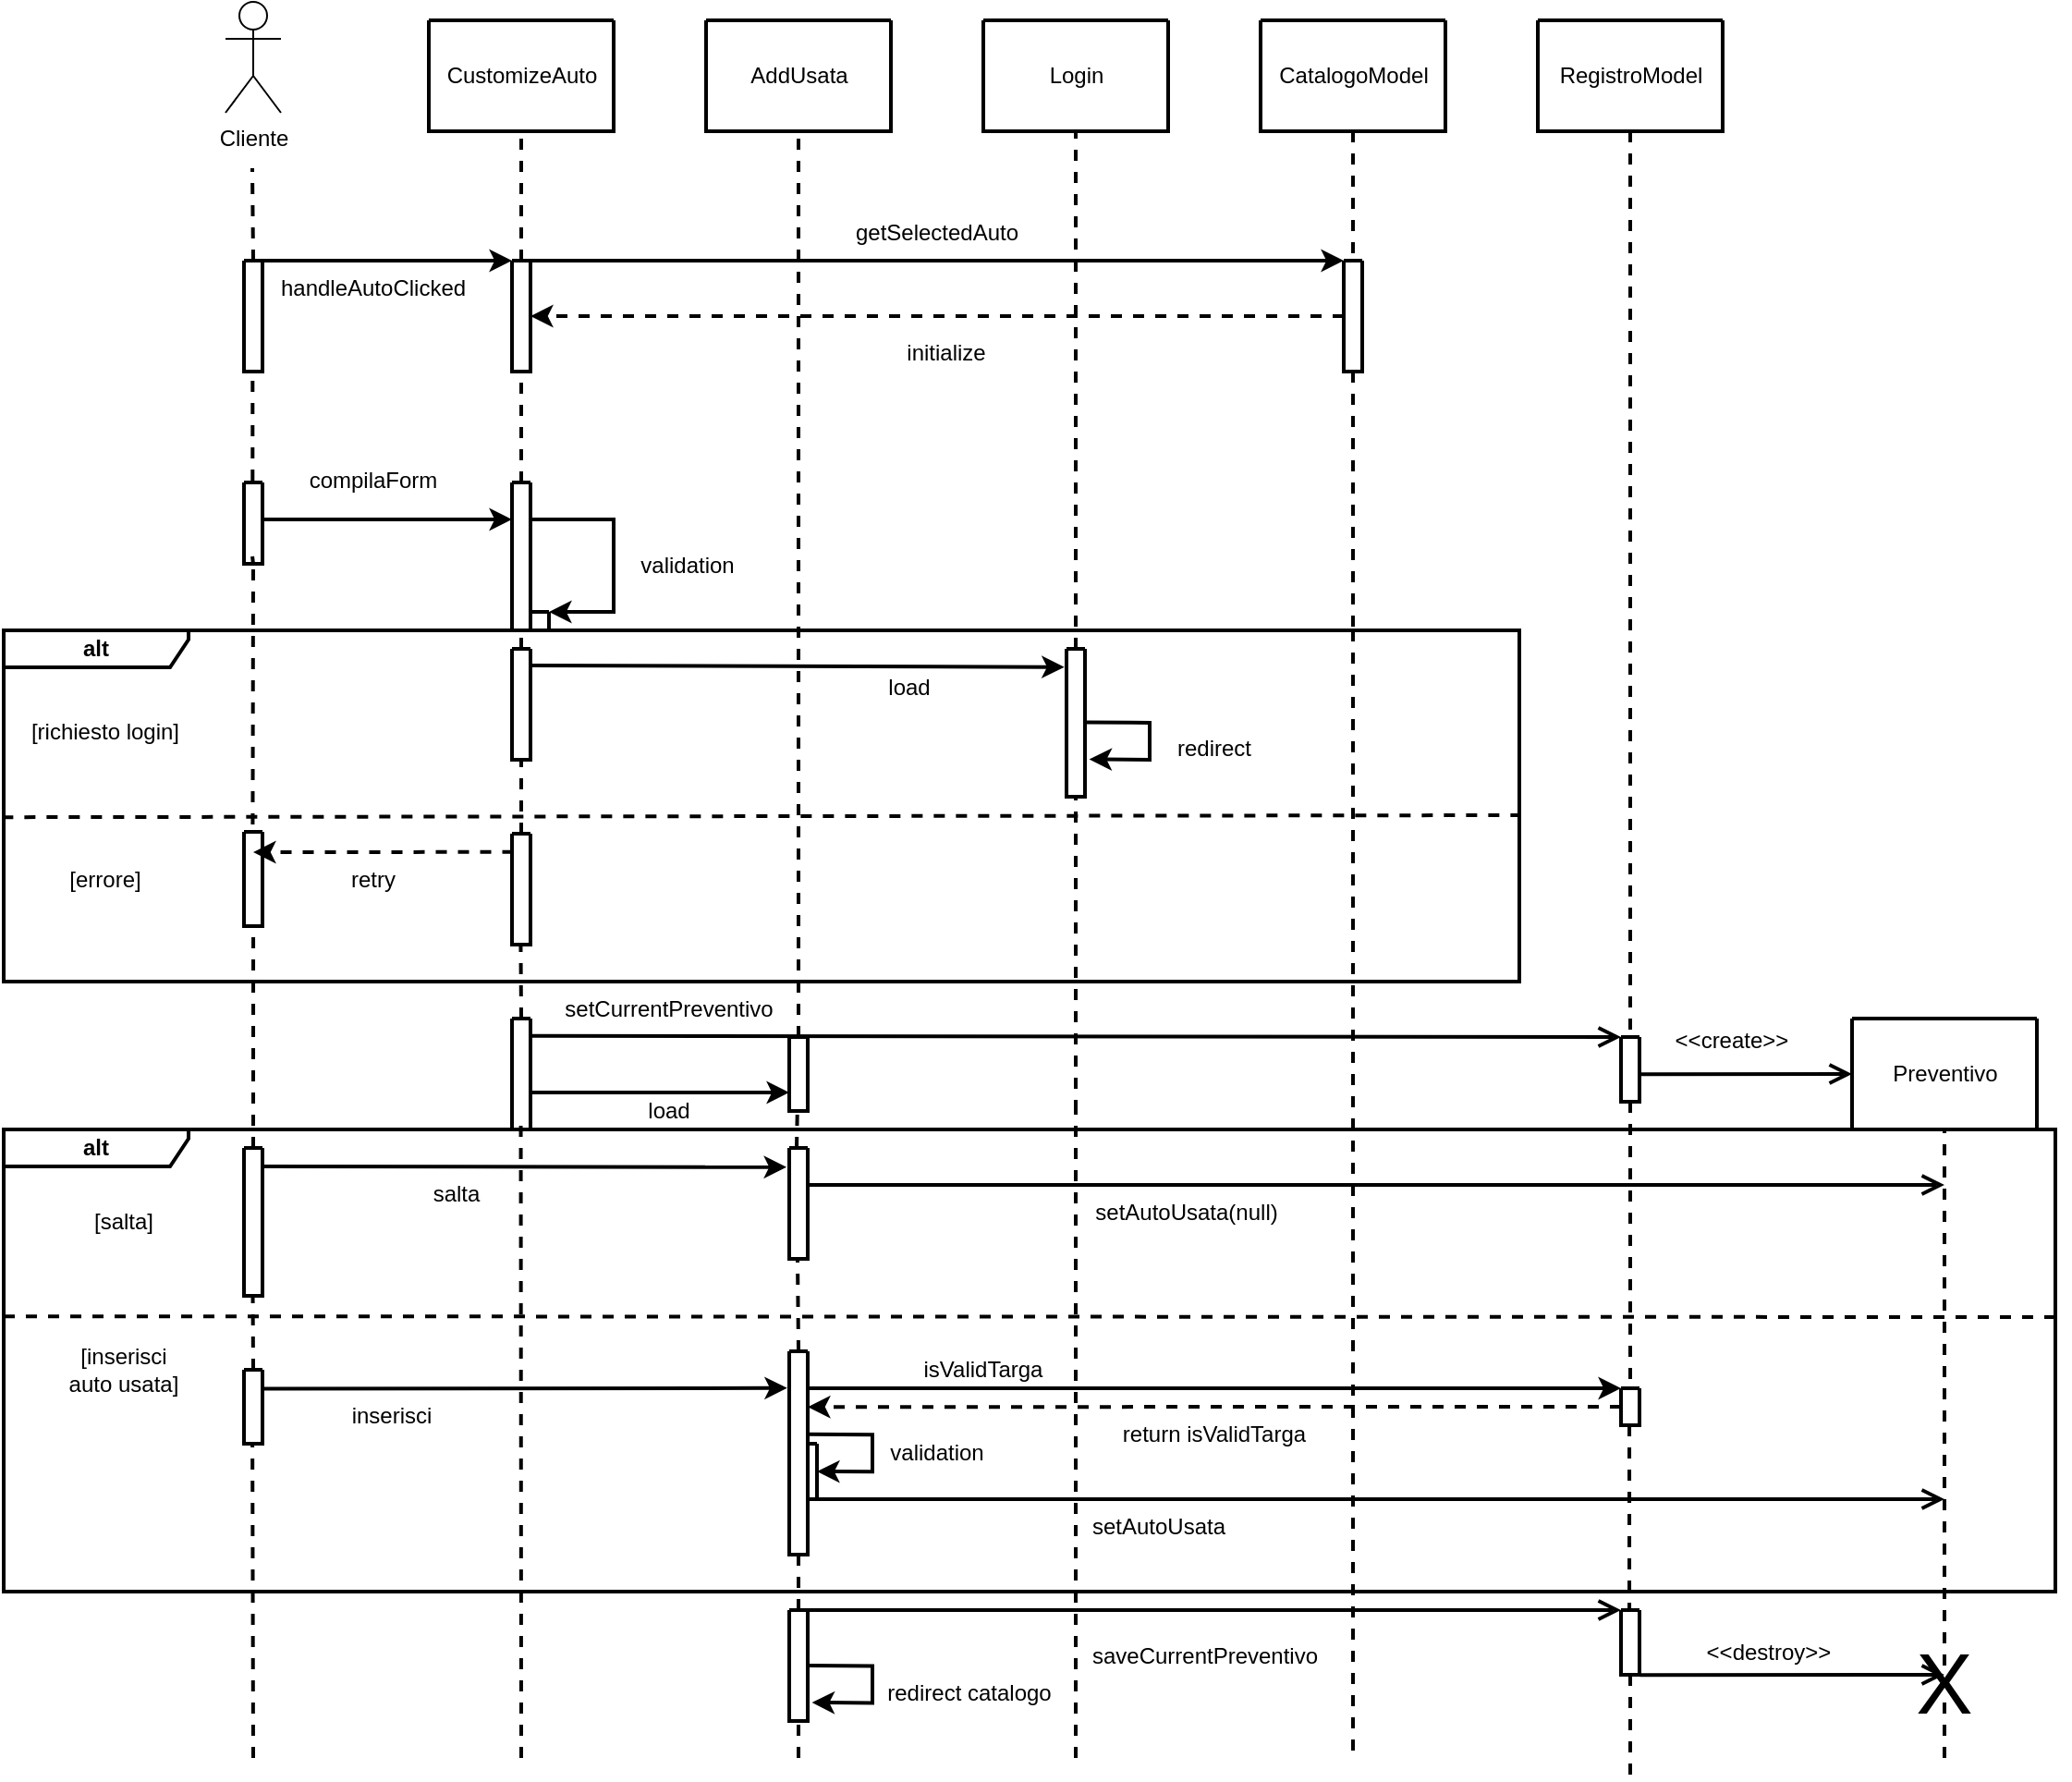 <mxfile version="20.5.3" type="embed"><diagram id="ERxrzM34JgP0kjhDalQf" name="Page-1"><mxGraphModel dx="760" dy="394" grid="1" gridSize="10" guides="1" tooltips="1" connect="1" arrows="1" fold="1" page="0" pageScale="1" pageWidth="827" pageHeight="1169" math="0" shadow="0"><root><mxCell id="0"/><mxCell id="1" parent="0"/><mxCell id="461" value="&lt;b&gt;alt&lt;/b&gt;" style="shape=umlFrame;whiteSpace=wrap;html=1;labelBackgroundColor=none;strokeWidth=2;fillColor=none;width=100;height=20;" parent="1" vertex="1"><mxGeometry x="-200" y="660" width="1110" height="250" as="geometry"/></mxCell><mxCell id="379" value="&lt;b&gt;alt&lt;/b&gt;" style="shape=umlFrame;whiteSpace=wrap;html=1;labelBackgroundColor=none;strokeWidth=2;fillColor=none;width=100;height=20;" parent="1" vertex="1"><mxGeometry x="-200" y="390" width="820" height="190" as="geometry"/></mxCell><mxCell id="224" value="Cliente" style="shape=umlActor;verticalLabelPosition=bottom;verticalAlign=top;html=1;outlineConnect=0;" parent="1" vertex="1"><mxGeometry x="-80" y="50" width="30" height="60" as="geometry"/></mxCell><mxCell id="225" value="" style="endArrow=none;html=1;rounded=0;strokeWidth=2;exitX=0.5;exitY=0;exitDx=0;exitDy=0;dashed=1;" parent="1" edge="1" source="402"><mxGeometry width="50" height="50" relative="1" as="geometry"><mxPoint x="-65.269" y="170" as="sourcePoint"/><mxPoint x="-65.5" y="140" as="targetPoint"/></mxGeometry></mxCell><mxCell id="228" value="" style="swimlane;startSize=0;strokeWidth=2;" parent="1" vertex="1"><mxGeometry x="30" y="60" width="100" height="60" as="geometry"/></mxCell><mxCell id="230" value="CustomizeAuto" style="text;html=1;align=center;verticalAlign=middle;resizable=0;points=[];autosize=1;strokeColor=none;fillColor=none;" parent="228" vertex="1"><mxGeometry y="15" width="100" height="30" as="geometry"/></mxCell><mxCell id="231" value="" style="swimlane;startSize=0;strokeWidth=2;" parent="1" vertex="1"><mxGeometry x="180" y="60" width="100" height="60" as="geometry"/></mxCell><mxCell id="232" value="AddUsata" style="text;html=1;align=center;verticalAlign=middle;resizable=0;points=[];autosize=1;strokeColor=none;fillColor=none;" parent="231" vertex="1"><mxGeometry x="10" y="15" width="80" height="30" as="geometry"/></mxCell><mxCell id="234" value="" style="endArrow=classic;html=1;rounded=0;strokeWidth=2;entryX=0;entryY=0;entryDx=0;entryDy=0;" parent="1" target="266" edge="1"><mxGeometry width="50" height="50" relative="1" as="geometry"><mxPoint x="-60" y="190" as="sourcePoint"/><mxPoint x="80" y="190" as="targetPoint"/></mxGeometry></mxCell><mxCell id="237" value="handleAutoClicked" style="text;html=1;strokeColor=none;fillColor=none;align=center;verticalAlign=middle;whiteSpace=wrap;rounded=0;labelBackgroundColor=none;strokeWidth=2;" parent="1" vertex="1"><mxGeometry x="-30" y="190" width="60" height="30" as="geometry"/></mxCell><mxCell id="299" style="edgeStyle=orthogonalEdgeStyle;rounded=0;orthogonalLoop=1;jettySize=auto;html=1;exitX=1;exitY=0;exitDx=0;exitDy=0;strokeWidth=2;endArrow=classic;endFill=1;entryX=0;entryY=0;entryDx=0;entryDy=0;" parent="1" source="266" target="298" edge="1"><mxGeometry relative="1" as="geometry"><Array as="points"><mxPoint x="300" y="190"/><mxPoint x="300" y="190"/></Array></mxGeometry></mxCell><mxCell id="266" value="" style="swimlane;startSize=0;labelBackgroundColor=none;strokeWidth=2;" parent="1" vertex="1"><mxGeometry x="75" y="190" width="10" height="60" as="geometry"/></mxCell><mxCell id="267" value="" style="endArrow=none;html=1;rounded=0;strokeWidth=2;entryX=0.5;entryY=1;entryDx=0;entryDy=0;exitX=0.5;exitY=0;exitDx=0;exitDy=0;dashed=1;" parent="1" target="228" edge="1" source="266"><mxGeometry width="50" height="50" relative="1" as="geometry"><mxPoint x="80" y="170" as="sourcePoint"/><mxPoint x="79.76" y="150" as="targetPoint"/></mxGeometry></mxCell><mxCell id="269" value="" style="endArrow=none;html=1;rounded=0;strokeWidth=2;dashed=1;entryX=0.5;entryY=1;entryDx=0;entryDy=0;exitX=0.5;exitY=0;exitDx=0;exitDy=0;" parent="1" source="456" target="231" edge="1"><mxGeometry width="50" height="50" relative="1" as="geometry"><mxPoint x="230" y="560" as="sourcePoint"/><mxPoint x="229.69" y="150.0" as="targetPoint"/></mxGeometry></mxCell><mxCell id="271" value="" style="endArrow=none;dashed=1;html=1;rounded=0;entryX=0.5;entryY=1;entryDx=0;entryDy=0;strokeWidth=2;" parent="1" target="399" edge="1"><mxGeometry width="50" height="50" relative="1" as="geometry"><mxPoint x="80" y="400" as="sourcePoint"/><mxPoint x="120" y="290" as="targetPoint"/><Array as="points"><mxPoint x="80" y="400"/></Array></mxGeometry></mxCell><mxCell id="274" value="" style="endArrow=none;dashed=1;html=1;rounded=0;exitX=0.622;exitY=0;exitDx=0;exitDy=0;exitPerimeter=0;strokeWidth=2;entryX=0.5;entryY=1;entryDx=0;entryDy=0;" parent="1" target="403" edge="1"><mxGeometry width="50" height="50" relative="1" as="geometry"><mxPoint x="-65.48" y="350" as="sourcePoint"/><mxPoint x="-65" y="170" as="targetPoint"/></mxGeometry></mxCell><mxCell id="275" value="" style="endArrow=none;dashed=1;html=1;rounded=0;entryX=0.5;entryY=1;entryDx=0;entryDy=0;strokeWidth=2;" parent="1" target="403" edge="1"><mxGeometry width="50" height="50" relative="1" as="geometry"><mxPoint x="-65.28" y="495" as="sourcePoint"/><mxPoint x="-65.48" y="355" as="targetPoint"/></mxGeometry></mxCell><mxCell id="288" value="" style="swimlane;startSize=0;strokeWidth=2;" parent="1" vertex="1"><mxGeometry x="330" y="60" width="100" height="60" as="geometry"/></mxCell><mxCell id="289" value="Login" style="text;html=1;align=center;verticalAlign=middle;resizable=0;points=[];autosize=1;strokeColor=none;fillColor=none;" parent="288" vertex="1"><mxGeometry x="25" y="15" width="50" height="30" as="geometry"/></mxCell><mxCell id="297" style="edgeStyle=orthogonalEdgeStyle;rounded=0;orthogonalLoop=1;jettySize=auto;html=1;endArrow=none;endFill=0;dashed=1;strokeWidth=2;startArrow=none;" parent="1" edge="1"><mxGeometry relative="1" as="geometry"><mxPoint x="530" y="1000" as="targetPoint"/><mxPoint x="530" y="390" as="sourcePoint"/></mxGeometry></mxCell><mxCell id="290" value="" style="swimlane;startSize=0;strokeWidth=2;" parent="1" vertex="1"><mxGeometry x="480" y="60" width="100" height="60" as="geometry"/></mxCell><mxCell id="291" value="CatalogoModel" style="text;html=1;align=center;verticalAlign=middle;resizable=0;points=[];autosize=1;strokeColor=none;fillColor=none;" parent="290" vertex="1"><mxGeometry y="15" width="100" height="30" as="geometry"/></mxCell><mxCell id="298" value="" style="swimlane;startSize=0;labelBackgroundColor=none;strokeWidth=2;" parent="1" vertex="1"><mxGeometry x="525" y="190" width="10" height="60" as="geometry"/></mxCell><mxCell id="302" value="" style="edgeStyle=orthogonalEdgeStyle;rounded=0;orthogonalLoop=1;jettySize=auto;html=1;endArrow=none;endFill=0;dashed=1;strokeWidth=2;" parent="1" source="290" target="298" edge="1"><mxGeometry relative="1" as="geometry"><mxPoint x="530" y="150" as="sourcePoint"/><mxPoint x="530" y="480" as="targetPoint"/></mxGeometry></mxCell><mxCell id="311" style="edgeStyle=orthogonalEdgeStyle;rounded=0;orthogonalLoop=1;jettySize=auto;html=1;exitX=1;exitY=0.25;exitDx=0;exitDy=0;dashed=1;strokeWidth=2;endArrow=classic;endFill=1;" parent="1" edge="1"><mxGeometry relative="1" as="geometry"><mxPoint x="525" y="220" as="sourcePoint"/><mxPoint x="85" y="220" as="targetPoint"/></mxGeometry></mxCell><mxCell id="320" value="getSelectedAuto" style="text;html=1;strokeColor=none;fillColor=none;align=center;verticalAlign=middle;whiteSpace=wrap;rounded=0;labelBackgroundColor=none;strokeWidth=2;" parent="1" vertex="1"><mxGeometry x="275" y="160" width="60" height="30" as="geometry"/></mxCell><mxCell id="321" value="initialize" style="text;html=1;strokeColor=none;fillColor=none;align=center;verticalAlign=middle;whiteSpace=wrap;rounded=0;labelBackgroundColor=none;strokeWidth=2;" parent="1" vertex="1"><mxGeometry x="250" y="230" width="120" height="20" as="geometry"/></mxCell><mxCell id="324" value="" style="endArrow=classic;html=1;rounded=0;strokeWidth=2;entryX=0;entryY=0.25;entryDx=0;entryDy=0;" parent="1" edge="1" target="399"><mxGeometry width="50" height="50" relative="1" as="geometry"><mxPoint x="-60" y="330" as="sourcePoint"/><mxPoint x="80" y="330" as="targetPoint"/></mxGeometry></mxCell><mxCell id="325" value="compilaForm" style="text;html=1;strokeColor=none;fillColor=none;align=center;verticalAlign=middle;whiteSpace=wrap;rounded=0;labelBackgroundColor=none;strokeWidth=2;" parent="1" vertex="1"><mxGeometry x="-30" y="294" width="60" height="30" as="geometry"/></mxCell><mxCell id="357" value="" style="endArrow=none;html=1;rounded=0;strokeWidth=2;dashed=1;entryX=0.5;entryY=1;entryDx=0;entryDy=0;startArrow=none;" parent="1" source="439" target="288" edge="1"><mxGeometry width="50" height="50" relative="1" as="geometry"><mxPoint x="380" y="650" as="sourcePoint"/><mxPoint x="379.52" y="150" as="targetPoint"/></mxGeometry></mxCell><mxCell id="376" value="" style="endArrow=classic;html=1;rounded=0;strokeWidth=2;entryX=1;entryY=0;entryDx=0;entryDy=0;exitX=1;exitY=0.25;exitDx=0;exitDy=0;" parent="1" edge="1" target="502" source="399"><mxGeometry width="50" height="50" relative="1" as="geometry"><mxPoint x="90" y="330" as="sourcePoint"/><mxPoint x="100" y="380" as="targetPoint"/><Array as="points"><mxPoint x="130" y="330"/><mxPoint x="130" y="380"/></Array></mxGeometry></mxCell><mxCell id="377" value="validation" style="text;html=1;strokeColor=none;fillColor=none;align=center;verticalAlign=middle;whiteSpace=wrap;rounded=0;labelBackgroundColor=none;strokeWidth=2;" parent="1" vertex="1"><mxGeometry x="110" y="340" width="120" height="30" as="geometry"/></mxCell><mxCell id="380" value="" style="endArrow=none;html=1;rounded=0;dashed=1;strokeWidth=2;exitX=-0.001;exitY=0.532;exitDx=0;exitDy=0;exitPerimeter=0;" parent="1" source="379" edge="1"><mxGeometry width="50" height="50" relative="1" as="geometry"><mxPoint x="368.44" y="310" as="sourcePoint"/><mxPoint x="620" y="490" as="targetPoint"/></mxGeometry></mxCell><mxCell id="382" value="[errore]" style="text;html=1;strokeColor=none;fillColor=none;align=center;verticalAlign=middle;whiteSpace=wrap;rounded=0;labelBackgroundColor=none;strokeWidth=2;" parent="1" vertex="1"><mxGeometry x="-180" y="524.5" width="70" as="geometry"/></mxCell><mxCell id="383" value="" style="endArrow=classic;html=1;rounded=0;dashed=1;strokeWidth=2;exitX=0.076;exitY=0.165;exitDx=0;exitDy=0;exitPerimeter=0;" parent="1" source="407" edge="1"><mxGeometry width="50" height="50" relative="1" as="geometry"><mxPoint x="85" y="510" as="sourcePoint"/><mxPoint x="-65" y="510" as="targetPoint"/></mxGeometry></mxCell><mxCell id="384" value="retry" style="text;html=1;strokeColor=none;fillColor=none;align=center;verticalAlign=middle;whiteSpace=wrap;rounded=0;labelBackgroundColor=none;strokeWidth=2;" parent="1" vertex="1"><mxGeometry x="-30" y="509.5" width="60" height="30" as="geometry"/></mxCell><mxCell id="386" value="[richiesto login]" style="text;html=1;strokeColor=none;fillColor=none;align=center;verticalAlign=middle;whiteSpace=wrap;rounded=0;labelBackgroundColor=none;strokeWidth=2;" parent="1" vertex="1"><mxGeometry x="-190" y="433" width="90" height="24" as="geometry"/></mxCell><mxCell id="398" value="" style="swimlane;startSize=0;labelBackgroundColor=none;strokeWidth=2;" parent="1" vertex="1"><mxGeometry x="75" y="400" width="10" height="60" as="geometry"/></mxCell><mxCell id="399" value="" style="swimlane;startSize=0;labelBackgroundColor=none;strokeWidth=2;" parent="1" vertex="1"><mxGeometry x="75" y="310" width="10" height="80" as="geometry"/></mxCell><mxCell id="401" value="" style="endArrow=none;dashed=1;html=1;rounded=0;exitX=0.5;exitY=0;exitDx=0;exitDy=0;strokeWidth=2;entryX=0.5;entryY=1;entryDx=0;entryDy=0;" parent="1" source="399" target="266" edge="1"><mxGeometry width="50" height="50" relative="1" as="geometry"><mxPoint x="-55.48" y="360" as="sourcePoint"/><mxPoint x="-55" y="180" as="targetPoint"/></mxGeometry></mxCell><mxCell id="402" value="" style="swimlane;startSize=0;labelBackgroundColor=none;strokeWidth=2;" parent="1" vertex="1"><mxGeometry x="-70" y="190" width="10" height="60" as="geometry"/></mxCell><mxCell id="403" value="" style="swimlane;startSize=0;labelBackgroundColor=none;strokeWidth=2;" parent="1" vertex="1"><mxGeometry x="-70" y="310" width="10" height="44" as="geometry"/></mxCell><mxCell id="404" value="" style="endArrow=none;dashed=1;html=1;rounded=0;exitX=0.5;exitY=0;exitDx=0;exitDy=0;strokeWidth=2;entryX=0.5;entryY=1;entryDx=0;entryDy=0;" parent="1" edge="1"><mxGeometry width="50" height="50" relative="1" as="geometry"><mxPoint x="-65.34" y="309" as="sourcePoint"/><mxPoint x="-65.34" y="249" as="targetPoint"/></mxGeometry></mxCell><mxCell id="406" value="" style="endArrow=none;dashed=1;html=1;rounded=0;entryX=0.5;entryY=1;entryDx=0;entryDy=0;strokeWidth=2;" parent="1" target="398" edge="1"><mxGeometry width="50" height="50" relative="1" as="geometry"><mxPoint x="80" y="500" as="sourcePoint"/><mxPoint x="-55" y="364" as="targetPoint"/></mxGeometry></mxCell><mxCell id="407" value="" style="swimlane;startSize=0;labelBackgroundColor=none;strokeWidth=2;" parent="1" vertex="1"><mxGeometry x="75" y="500" width="10" height="60" as="geometry"/></mxCell><mxCell id="417" value="" style="endArrow=none;dashed=1;html=1;rounded=0;entryX=0.5;entryY=1;entryDx=0;entryDy=0;strokeWidth=2;startArrow=none;exitX=0.5;exitY=0;exitDx=0;exitDy=0;" parent="1" source="436" edge="1"><mxGeometry width="50" height="50" relative="1" as="geometry"><mxPoint x="80" y="960" as="sourcePoint"/><mxPoint x="79.72" y="560" as="targetPoint"/></mxGeometry></mxCell><mxCell id="422" value="" style="edgeStyle=orthogonalEdgeStyle;rounded=0;orthogonalLoop=1;jettySize=auto;html=1;endArrow=none;endFill=0;dashed=1;strokeWidth=2;startArrow=none;" parent="1" source="298" edge="1"><mxGeometry relative="1" as="geometry"><mxPoint x="530" y="250" as="sourcePoint"/><mxPoint x="530" y="389" as="targetPoint"/></mxGeometry></mxCell><mxCell id="427" value="" style="endArrow=classic;html=1;rounded=0;strokeWidth=2;exitX=1.133;exitY=0.391;exitDx=0;exitDy=0;exitPerimeter=0;entryX=1.229;entryY=0.999;entryDx=0;entryDy=0;entryPerimeter=0;" parent="1" edge="1"><mxGeometry width="50" height="50" relative="1" as="geometry"><mxPoint x="235.0" y="950" as="sourcePoint"/><mxPoint x="237.29" y="969.98" as="targetPoint"/><Array as="points"><mxPoint x="270" y="950.26"/><mxPoint x="270" y="970.26"/></Array></mxGeometry></mxCell><mxCell id="428" value="" style="endArrow=none;html=1;rounded=0;strokeWidth=2;dashed=1;" parent="1" edge="1"><mxGeometry width="50" height="50" relative="1" as="geometry"><mxPoint x="380" y="1000" as="sourcePoint"/><mxPoint x="380" y="650" as="targetPoint"/><Array as="points"/></mxGeometry></mxCell><mxCell id="430" value="" style="swimlane;startSize=0;strokeWidth=2;" parent="1" vertex="1"><mxGeometry x="630" y="60" width="100" height="60" as="geometry"/></mxCell><mxCell id="431" value="RegistroModel" style="text;html=1;align=center;verticalAlign=middle;resizable=0;points=[];autosize=1;strokeColor=none;fillColor=none;" parent="430" vertex="1"><mxGeometry y="15" width="100" height="30" as="geometry"/></mxCell><mxCell id="436" value="" style="swimlane;startSize=0;labelBackgroundColor=none;strokeWidth=2;" parent="1" vertex="1"><mxGeometry x="75" y="600" width="10" height="60" as="geometry"/></mxCell><mxCell id="437" value="" style="endArrow=classic;html=1;rounded=0;strokeWidth=2;entryX=-0.115;entryY=0.123;entryDx=0;entryDy=0;entryPerimeter=0;" parent="1" edge="1" target="439"><mxGeometry width="50" height="50" relative="1" as="geometry"><mxPoint x="85" y="409" as="sourcePoint"/><mxPoint x="380" y="410" as="targetPoint"/></mxGeometry></mxCell><mxCell id="438" value="load" style="text;html=1;strokeColor=none;fillColor=none;align=center;verticalAlign=middle;whiteSpace=wrap;rounded=0;labelBackgroundColor=none;strokeWidth=2;" parent="1" vertex="1"><mxGeometry x="245" y="409" width="90" height="24" as="geometry"/></mxCell><mxCell id="439" value="" style="swimlane;startSize=0;labelBackgroundColor=none;strokeWidth=2;" parent="1" vertex="1"><mxGeometry x="375" y="400" width="10" height="80" as="geometry"/></mxCell><mxCell id="440" value="" style="endArrow=none;html=1;rounded=0;strokeWidth=2;dashed=1;entryX=0.5;entryY=1;entryDx=0;entryDy=0;" parent="1" target="439" edge="1"><mxGeometry width="50" height="50" relative="1" as="geometry"><mxPoint x="380" y="650" as="sourcePoint"/><mxPoint x="380" y="120" as="targetPoint"/></mxGeometry></mxCell><mxCell id="441" value="redirect" style="text;html=1;strokeColor=none;fillColor=none;align=center;verticalAlign=middle;whiteSpace=wrap;rounded=0;labelBackgroundColor=none;strokeWidth=2;" parent="1" vertex="1"><mxGeometry x="420" y="448" width="70" height="12" as="geometry"/></mxCell><mxCell id="443" value="" style="swimlane;startSize=0;labelBackgroundColor=none;strokeWidth=2;" parent="1" vertex="1"><mxGeometry x="-70" y="499" width="10" height="51" as="geometry"/></mxCell><mxCell id="444" value="" style="endArrow=none;dashed=1;html=1;rounded=0;entryX=0.5;entryY=1;entryDx=0;entryDy=0;strokeWidth=2;startArrow=none;" parent="1" source="458" edge="1"><mxGeometry width="50" height="50" relative="1" as="geometry"><mxPoint x="-65.25" y="691" as="sourcePoint"/><mxPoint x="-64.97" y="550" as="targetPoint"/></mxGeometry></mxCell><mxCell id="446" value="" style="endArrow=open;html=1;rounded=0;strokeWidth=2;exitX=0.985;exitY=0.157;exitDx=0;exitDy=0;exitPerimeter=0;endFill=0;endSize=8;entryX=0;entryY=0;entryDx=0;entryDy=0;" parent="1" source="436" edge="1" target="503"><mxGeometry width="50" height="50" relative="1" as="geometry"><mxPoint x="82.5" y="610" as="sourcePoint"/><mxPoint x="683.294" y="611" as="targetPoint"/></mxGeometry></mxCell><mxCell id="448" value="setCurrentPreventivo" style="text;html=1;strokeColor=none;fillColor=none;align=center;verticalAlign=middle;whiteSpace=wrap;rounded=0;labelBackgroundColor=none;strokeWidth=2;" parent="1" vertex="1"><mxGeometry x="100" y="580" width="120" height="30" as="geometry"/></mxCell><mxCell id="449" value="" style="swimlane;startSize=0;strokeWidth=2;" parent="1" vertex="1"><mxGeometry x="800" y="600" width="100" height="60" as="geometry"/></mxCell><mxCell id="450" value="Preventivo" style="text;html=1;align=center;verticalAlign=middle;resizable=0;points=[];autosize=1;strokeColor=none;fillColor=none;" parent="449" vertex="1"><mxGeometry x="10" y="15" width="80" height="30" as="geometry"/></mxCell><mxCell id="451" value="" style="endArrow=open;html=1;rounded=0;strokeWidth=2;entryX=0;entryY=0.5;entryDx=0;entryDy=0;exitX=1.02;exitY=0.576;exitDx=0;exitDy=0;exitPerimeter=0;endFill=0;endSize=8;" parent="1" target="449" edge="1" source="503"><mxGeometry width="50" height="50" relative="1" as="geometry"><mxPoint x="680" y="630" as="sourcePoint"/><mxPoint x="693.294" y="621" as="targetPoint"/></mxGeometry></mxCell><mxCell id="452" value="&amp;lt;&amp;lt;create&amp;gt;&amp;gt;" style="text;html=1;strokeColor=none;fillColor=none;align=center;verticalAlign=middle;whiteSpace=wrap;rounded=0;labelBackgroundColor=none;strokeWidth=2;" parent="1" vertex="1"><mxGeometry x="690" y="600" width="90" height="24" as="geometry"/></mxCell><mxCell id="454" value="" style="endArrow=classic;html=1;rounded=0;strokeWidth=2;entryX=0;entryY=0.75;entryDx=0;entryDy=0;" parent="1" target="456" edge="1"><mxGeometry width="50" height="50" relative="1" as="geometry"><mxPoint x="85" y="640" as="sourcePoint"/><mxPoint x="230" y="640" as="targetPoint"/></mxGeometry></mxCell><mxCell id="455" value="load" style="text;html=1;strokeColor=none;fillColor=none;align=center;verticalAlign=middle;whiteSpace=wrap;rounded=0;labelBackgroundColor=none;strokeWidth=2;" parent="1" vertex="1"><mxGeometry x="120" y="645" width="80" height="10" as="geometry"/></mxCell><mxCell id="456" value="" style="swimlane;startSize=0;labelBackgroundColor=none;strokeWidth=2;" parent="1" vertex="1"><mxGeometry x="225" y="610" width="10" height="40" as="geometry"/></mxCell><mxCell id="458" value="" style="swimlane;startSize=0;labelBackgroundColor=none;strokeWidth=2;" parent="1" vertex="1"><mxGeometry x="-70" y="670" width="10" height="80" as="geometry"/></mxCell><mxCell id="460" value="" style="endArrow=classic;html=1;rounded=0;strokeWidth=2;entryX=-0.146;entryY=0.173;entryDx=0;entryDy=0;entryPerimeter=0;" parent="1" target="464" edge="1"><mxGeometry width="50" height="50" relative="1" as="geometry"><mxPoint x="-60" y="680" as="sourcePoint"/><mxPoint x="80.52" y="680.08" as="targetPoint"/></mxGeometry></mxCell><mxCell id="462" value="" style="endArrow=none;html=1;rounded=0;dashed=1;strokeWidth=2;exitX=-0.001;exitY=0.532;exitDx=0;exitDy=0;exitPerimeter=0;entryX=1.005;entryY=0.406;entryDx=0;entryDy=0;entryPerimeter=0;" parent="1" target="461" edge="1"><mxGeometry width="50" height="50" relative="1" as="geometry"><mxPoint x="-200.0" y="761.08" as="sourcePoint"/><mxPoint x="640.84" y="760" as="targetPoint"/></mxGeometry></mxCell><mxCell id="463" value="[salta]" style="text;html=1;strokeColor=none;fillColor=none;align=center;verticalAlign=middle;whiteSpace=wrap;rounded=0;labelBackgroundColor=none;strokeWidth=2;" parent="1" vertex="1"><mxGeometry x="-170" y="710" width="70" as="geometry"/></mxCell><mxCell id="464" value="" style="swimlane;startSize=0;labelBackgroundColor=none;strokeWidth=2;" parent="1" vertex="1"><mxGeometry x="225" y="670" width="10" height="60" as="geometry"/></mxCell><mxCell id="465" value="" style="endArrow=none;dashed=1;html=1;rounded=0;entryX=0.5;entryY=1;entryDx=0;entryDy=0;strokeWidth=2;startArrow=none;" parent="1" edge="1"><mxGeometry width="50" height="50" relative="1" as="geometry"><mxPoint x="229" y="670" as="sourcePoint"/><mxPoint x="229.38" y="650" as="targetPoint"/></mxGeometry></mxCell><mxCell id="466" value="salta" style="text;html=1;strokeColor=none;fillColor=none;align=center;verticalAlign=middle;whiteSpace=wrap;rounded=0;labelBackgroundColor=none;strokeWidth=2;" parent="1" vertex="1"><mxGeometry x="5" y="690" width="80" height="10" as="geometry"/></mxCell><mxCell id="469" value="" style="endArrow=classic;html=1;rounded=0;strokeWidth=2;entryX=-0.109;entryY=0.181;entryDx=0;entryDy=0;entryPerimeter=0;" parent="1" target="475" edge="1"><mxGeometry width="50" height="50" relative="1" as="geometry"><mxPoint x="-60" y="800.28" as="sourcePoint"/><mxPoint x="231" y="800.0" as="targetPoint"/></mxGeometry></mxCell><mxCell id="470" value="" style="endArrow=none;dashed=1;html=1;rounded=0;entryX=0.5;entryY=1;entryDx=0;entryDy=0;strokeWidth=2;startArrow=none;" parent="1" edge="1"><mxGeometry width="50" height="50" relative="1" as="geometry"><mxPoint x="-65" y="790" as="sourcePoint"/><mxPoint x="-65.23" y="750" as="targetPoint"/></mxGeometry></mxCell><mxCell id="471" value="" style="endArrow=none;dashed=1;html=1;rounded=0;entryX=0.5;entryY=1;entryDx=0;entryDy=0;strokeWidth=2;startArrow=none;" parent="1" edge="1"><mxGeometry width="50" height="50" relative="1" as="geometry"><mxPoint x="80" y="1000" as="sourcePoint"/><mxPoint x="79.77" y="655" as="targetPoint"/></mxGeometry></mxCell><mxCell id="472" value="" style="swimlane;startSize=0;labelBackgroundColor=none;strokeWidth=2;" parent="1" vertex="1"><mxGeometry x="-70" y="790" width="10" height="40" as="geometry"/></mxCell><mxCell id="473" value="[inserisci auto usata]" style="text;html=1;strokeColor=none;fillColor=none;align=center;verticalAlign=middle;whiteSpace=wrap;rounded=0;labelBackgroundColor=none;strokeWidth=2;" parent="1" vertex="1"><mxGeometry x="-170" y="790" width="70" as="geometry"/></mxCell><mxCell id="474" value="" style="endArrow=none;dashed=1;html=1;rounded=0;entryX=0.5;entryY=1;entryDx=0;entryDy=0;strokeWidth=2;startArrow=none;exitX=0.5;exitY=0;exitDx=0;exitDy=0;" parent="1" source="475" edge="1"><mxGeometry width="50" height="50" relative="1" as="geometry"><mxPoint x="229.488" y="850" as="sourcePoint"/><mxPoint x="229.51" y="730" as="targetPoint"/></mxGeometry></mxCell><mxCell id="475" value="" style="swimlane;startSize=0;labelBackgroundColor=none;strokeWidth=2;" parent="1" vertex="1"><mxGeometry x="225" y="780" width="10" height="110" as="geometry"/></mxCell><mxCell id="476" value="" style="endArrow=classic;html=1;rounded=0;strokeWidth=2;exitX=1.133;exitY=0.391;exitDx=0;exitDy=0;exitPerimeter=0;entryX=1.229;entryY=0.999;entryDx=0;entryDy=0;entryPerimeter=0;" parent="1" edge="1"><mxGeometry width="50" height="50" relative="1" as="geometry"><mxPoint x="385" y="439.74" as="sourcePoint"/><mxPoint x="387.29" y="459.72" as="targetPoint"/><Array as="points"><mxPoint x="410" y="439.87"/><mxPoint x="420" y="440"/><mxPoint x="420" y="460"/></Array></mxGeometry></mxCell><mxCell id="477" value="" style="endArrow=classic;html=1;rounded=0;strokeWidth=2;entryX=0;entryY=0;entryDx=0;entryDy=0;" parent="1" edge="1" target="507"><mxGeometry width="50" height="50" relative="1" as="geometry"><mxPoint x="235" y="800.0" as="sourcePoint"/><mxPoint x="680" y="800" as="targetPoint"/></mxGeometry></mxCell><mxCell id="478" value="inserisci" style="text;html=1;strokeColor=none;fillColor=none;align=center;verticalAlign=middle;whiteSpace=wrap;rounded=0;labelBackgroundColor=none;strokeWidth=2;" parent="1" vertex="1"><mxGeometry x="-30" y="810" width="80" height="10" as="geometry"/></mxCell><mxCell id="479" value="validation" style="text;html=1;strokeColor=none;fillColor=none;align=center;verticalAlign=middle;whiteSpace=wrap;rounded=0;labelBackgroundColor=none;strokeWidth=2;" parent="1" vertex="1"><mxGeometry x="265" y="830" width="80" height="10" as="geometry"/></mxCell><mxCell id="480" value="isValidTarga" style="text;html=1;strokeColor=none;fillColor=none;align=center;verticalAlign=middle;whiteSpace=wrap;rounded=0;labelBackgroundColor=none;strokeWidth=2;" parent="1" vertex="1"><mxGeometry x="290" y="785" width="80" height="10" as="geometry"/></mxCell><mxCell id="481" value="" style="endArrow=classic;html=1;rounded=0;dashed=1;strokeWidth=2;exitX=0;exitY=0.5;exitDx=0;exitDy=0;" parent="1" edge="1" source="507"><mxGeometry width="50" height="50" relative="1" as="geometry"><mxPoint x="680" y="810" as="sourcePoint"/><mxPoint x="235" y="810.1" as="targetPoint"/></mxGeometry></mxCell><mxCell id="482" value="return isValidTarga" style="text;html=1;strokeColor=none;fillColor=none;align=center;verticalAlign=middle;whiteSpace=wrap;rounded=0;labelBackgroundColor=none;strokeWidth=2;" parent="1" vertex="1"><mxGeometry x="390" y="820" width="130" height="10" as="geometry"/></mxCell><mxCell id="483" value="" style="endArrow=open;html=1;rounded=0;strokeWidth=2;endFill=0;endSize=8;" parent="1" edge="1"><mxGeometry width="50" height="50" relative="1" as="geometry"><mxPoint x="235" y="860" as="sourcePoint"/><mxPoint x="850" y="860" as="targetPoint"/></mxGeometry></mxCell><mxCell id="484" value="setAutoUsata" style="text;html=1;strokeColor=none;fillColor=none;align=center;verticalAlign=middle;whiteSpace=wrap;rounded=0;labelBackgroundColor=none;strokeWidth=2;" parent="1" vertex="1"><mxGeometry x="360" y="870" width="130" height="10" as="geometry"/></mxCell><mxCell id="486" value="" style="endArrow=none;dashed=1;html=1;rounded=0;entryX=0.5;entryY=1;entryDx=0;entryDy=0;strokeWidth=2;startArrow=none;" parent="1" edge="1"><mxGeometry width="50" height="50" relative="1" as="geometry"><mxPoint x="-65" y="1000" as="sourcePoint"/><mxPoint x="-65.43" y="830" as="targetPoint"/></mxGeometry></mxCell><mxCell id="487" value="" style="endArrow=open;html=1;rounded=0;strokeWidth=2;entryX=0;entryY=0;entryDx=0;entryDy=0;exitX=1;exitY=0;exitDx=0;exitDy=0;endFill=0;endSize=8;" parent="1" edge="1" target="510" source="488"><mxGeometry width="50" height="50" relative="1" as="geometry"><mxPoint x="240" y="930" as="sourcePoint"/><mxPoint x="680" y="930" as="targetPoint"/></mxGeometry></mxCell><mxCell id="488" value="" style="swimlane;startSize=0;labelBackgroundColor=none;strokeWidth=2;" parent="1" vertex="1"><mxGeometry x="225" y="920" width="10" height="60" as="geometry"/></mxCell><mxCell id="489" value="saveCurrentPreventivo" style="text;html=1;strokeColor=none;fillColor=none;align=center;verticalAlign=middle;whiteSpace=wrap;rounded=0;labelBackgroundColor=none;strokeWidth=2;" parent="1" vertex="1"><mxGeometry x="385" y="940" width="130" height="10" as="geometry"/></mxCell><mxCell id="492" value="" style="endArrow=classic;html=1;rounded=0;strokeWidth=2;exitX=1.133;exitY=0.391;exitDx=0;exitDy=0;exitPerimeter=0;entryX=1;entryY=0.5;entryDx=0;entryDy=0;" parent="1" edge="1" target="509"><mxGeometry width="50" height="50" relative="1" as="geometry"><mxPoint x="235" y="824.87" as="sourcePoint"/><mxPoint x="237.29" y="844.85" as="targetPoint"/><Array as="points"><mxPoint x="270" y="825.13"/><mxPoint x="270" y="845.13"/></Array></mxGeometry></mxCell><mxCell id="493" value="redirect catalogo" style="text;html=1;strokeColor=none;fillColor=none;align=center;verticalAlign=middle;whiteSpace=wrap;rounded=0;labelBackgroundColor=none;strokeWidth=2;" parent="1" vertex="1"><mxGeometry x="275" y="960" width="95" height="10" as="geometry"/></mxCell><mxCell id="494" value="" style="endArrow=none;dashed=1;html=1;rounded=0;strokeWidth=2;startArrow=none;exitX=0.5;exitY=1;exitDx=0;exitDy=0;entryX=0.5;entryY=0;entryDx=0;entryDy=0;" parent="1" source="475" target="488" edge="1"><mxGeometry width="50" height="50" relative="1" as="geometry"><mxPoint x="240" y="790" as="sourcePoint"/><mxPoint x="200" y="940" as="targetPoint"/></mxGeometry></mxCell><mxCell id="496" value="" style="endArrow=none;dashed=1;html=1;rounded=0;strokeWidth=2;startArrow=none;entryX=0.5;entryY=1;entryDx=0;entryDy=0;" parent="1" target="488" edge="1"><mxGeometry width="50" height="50" relative="1" as="geometry"><mxPoint x="230" y="1000" as="sourcePoint"/><mxPoint x="240" y="930" as="targetPoint"/></mxGeometry></mxCell><mxCell id="497" value="" style="endArrow=none;dashed=1;html=1;rounded=0;strokeWidth=2;startArrow=none;entryX=0.5;entryY=1;entryDx=0;entryDy=0;" parent="1" target="449" edge="1" source="515"><mxGeometry width="50" height="50" relative="1" as="geometry"><mxPoint x="850" y="1000" as="sourcePoint"/><mxPoint x="240" y="990" as="targetPoint"/><Array as="points"/></mxGeometry></mxCell><mxCell id="500" value="" style="endArrow=open;html=1;rounded=0;strokeWidth=2;endFill=0;endSize=8;" parent="1" edge="1"><mxGeometry width="50" height="50" relative="1" as="geometry"><mxPoint x="235" y="690" as="sourcePoint"/><mxPoint x="850" y="690" as="targetPoint"/></mxGeometry></mxCell><mxCell id="501" value="setAutoUsata(null)" style="text;html=1;strokeColor=none;fillColor=none;align=center;verticalAlign=middle;whiteSpace=wrap;rounded=0;labelBackgroundColor=none;strokeWidth=2;" parent="1" vertex="1"><mxGeometry x="375" y="700" width="130" height="10" as="geometry"/></mxCell><mxCell id="502" value="" style="swimlane;startSize=0;labelBackgroundColor=none;strokeWidth=2;" vertex="1" parent="1"><mxGeometry x="85" y="380" width="10" height="10" as="geometry"/></mxCell><mxCell id="503" value="" style="swimlane;startSize=0;labelBackgroundColor=none;strokeWidth=2;" vertex="1" parent="1"><mxGeometry x="675" y="610" width="10" height="35" as="geometry"/></mxCell><mxCell id="505" style="edgeStyle=orthogonalEdgeStyle;rounded=0;orthogonalLoop=1;jettySize=auto;html=1;endArrow=none;endFill=0;dashed=1;strokeWidth=2;startArrow=none;exitX=0.5;exitY=1;exitDx=0;exitDy=0;" edge="1" parent="1" source="430"><mxGeometry relative="1" as="geometry"><mxPoint x="680" y="610" as="targetPoint"/><mxPoint x="679.5" y="360" as="sourcePoint"/></mxGeometry></mxCell><mxCell id="506" style="edgeStyle=orthogonalEdgeStyle;rounded=0;orthogonalLoop=1;jettySize=auto;html=1;endArrow=none;endFill=0;dashed=1;strokeWidth=2;startArrow=none;exitX=0.5;exitY=1;exitDx=0;exitDy=0;entryX=0.5;entryY=0;entryDx=0;entryDy=0;" edge="1" parent="1" source="503" target="507"><mxGeometry relative="1" as="geometry"><mxPoint x="679.81" y="1070" as="targetPoint"/><mxPoint x="679.81" y="580" as="sourcePoint"/></mxGeometry></mxCell><mxCell id="507" value="" style="swimlane;startSize=0;labelBackgroundColor=none;strokeWidth=2;" vertex="1" parent="1"><mxGeometry x="675" y="800" width="10" height="20" as="geometry"/></mxCell><mxCell id="509" value="" style="swimlane;startSize=0;labelBackgroundColor=none;strokeWidth=2;" vertex="1" parent="1"><mxGeometry x="235" y="830" width="5" height="30" as="geometry"/></mxCell><mxCell id="510" value="" style="swimlane;startSize=0;labelBackgroundColor=none;strokeWidth=2;" vertex="1" parent="1"><mxGeometry x="675" y="920" width="10" height="35" as="geometry"/></mxCell><mxCell id="511" value="" style="edgeStyle=orthogonalEdgeStyle;rounded=0;orthogonalLoop=1;jettySize=auto;html=1;endArrow=none;endFill=0;dashed=1;strokeWidth=2;startArrow=none;exitX=0.5;exitY=1;exitDx=0;exitDy=0;" edge="1" parent="1" target="510"><mxGeometry relative="1" as="geometry"><mxPoint x="680" y="1000" as="targetPoint"/><mxPoint x="679.52" y="820" as="sourcePoint"/><Array as="points"/></mxGeometry></mxCell><mxCell id="512" value="" style="edgeStyle=orthogonalEdgeStyle;rounded=0;orthogonalLoop=1;jettySize=auto;html=1;endArrow=none;endFill=0;dashed=1;strokeWidth=2;startArrow=none;exitX=0.5;exitY=1;exitDx=0;exitDy=0;" edge="1" parent="1" source="510"><mxGeometry relative="1" as="geometry"><mxPoint x="680" y="1010" as="targetPoint"/><mxPoint x="689.52" y="830" as="sourcePoint"/><Array as="points"/></mxGeometry></mxCell><mxCell id="513" value="" style="endArrow=open;html=1;rounded=0;strokeWidth=2;exitX=1.02;exitY=0.576;exitDx=0;exitDy=0;exitPerimeter=0;endFill=0;endSize=8;" edge="1" parent="1"><mxGeometry width="50" height="50" relative="1" as="geometry"><mxPoint x="685.2" y="955.16" as="sourcePoint"/><mxPoint x="850" y="955" as="targetPoint"/></mxGeometry></mxCell><mxCell id="514" value="&amp;lt;&amp;lt;destroy&amp;gt;&amp;gt;" style="text;html=1;strokeColor=none;fillColor=none;align=center;verticalAlign=middle;whiteSpace=wrap;rounded=0;labelBackgroundColor=none;strokeWidth=2;" vertex="1" parent="1"><mxGeometry x="710" y="931" width="90" height="24" as="geometry"/></mxCell><mxCell id="515" value="&lt;font style=&quot;font-size: 46px;&quot; color=&quot;#000000&quot;&gt;X&lt;/font&gt;" style="text;html=1;strokeColor=none;fillColor=none;align=center;verticalAlign=middle;whiteSpace=wrap;rounded=0;" vertex="1" parent="1"><mxGeometry x="835" y="950" width="30" height="20" as="geometry"/></mxCell><mxCell id="516" value="" style="endArrow=none;dashed=1;html=1;rounded=0;strokeWidth=2;startArrow=none;entryX=0.5;entryY=1;entryDx=0;entryDy=0;" edge="1" parent="1" target="515"><mxGeometry width="50" height="50" relative="1" as="geometry"><mxPoint x="850" y="1000" as="sourcePoint"/><mxPoint x="850" y="660" as="targetPoint"/><Array as="points"/></mxGeometry></mxCell></root></mxGraphModel></diagram></mxfile>